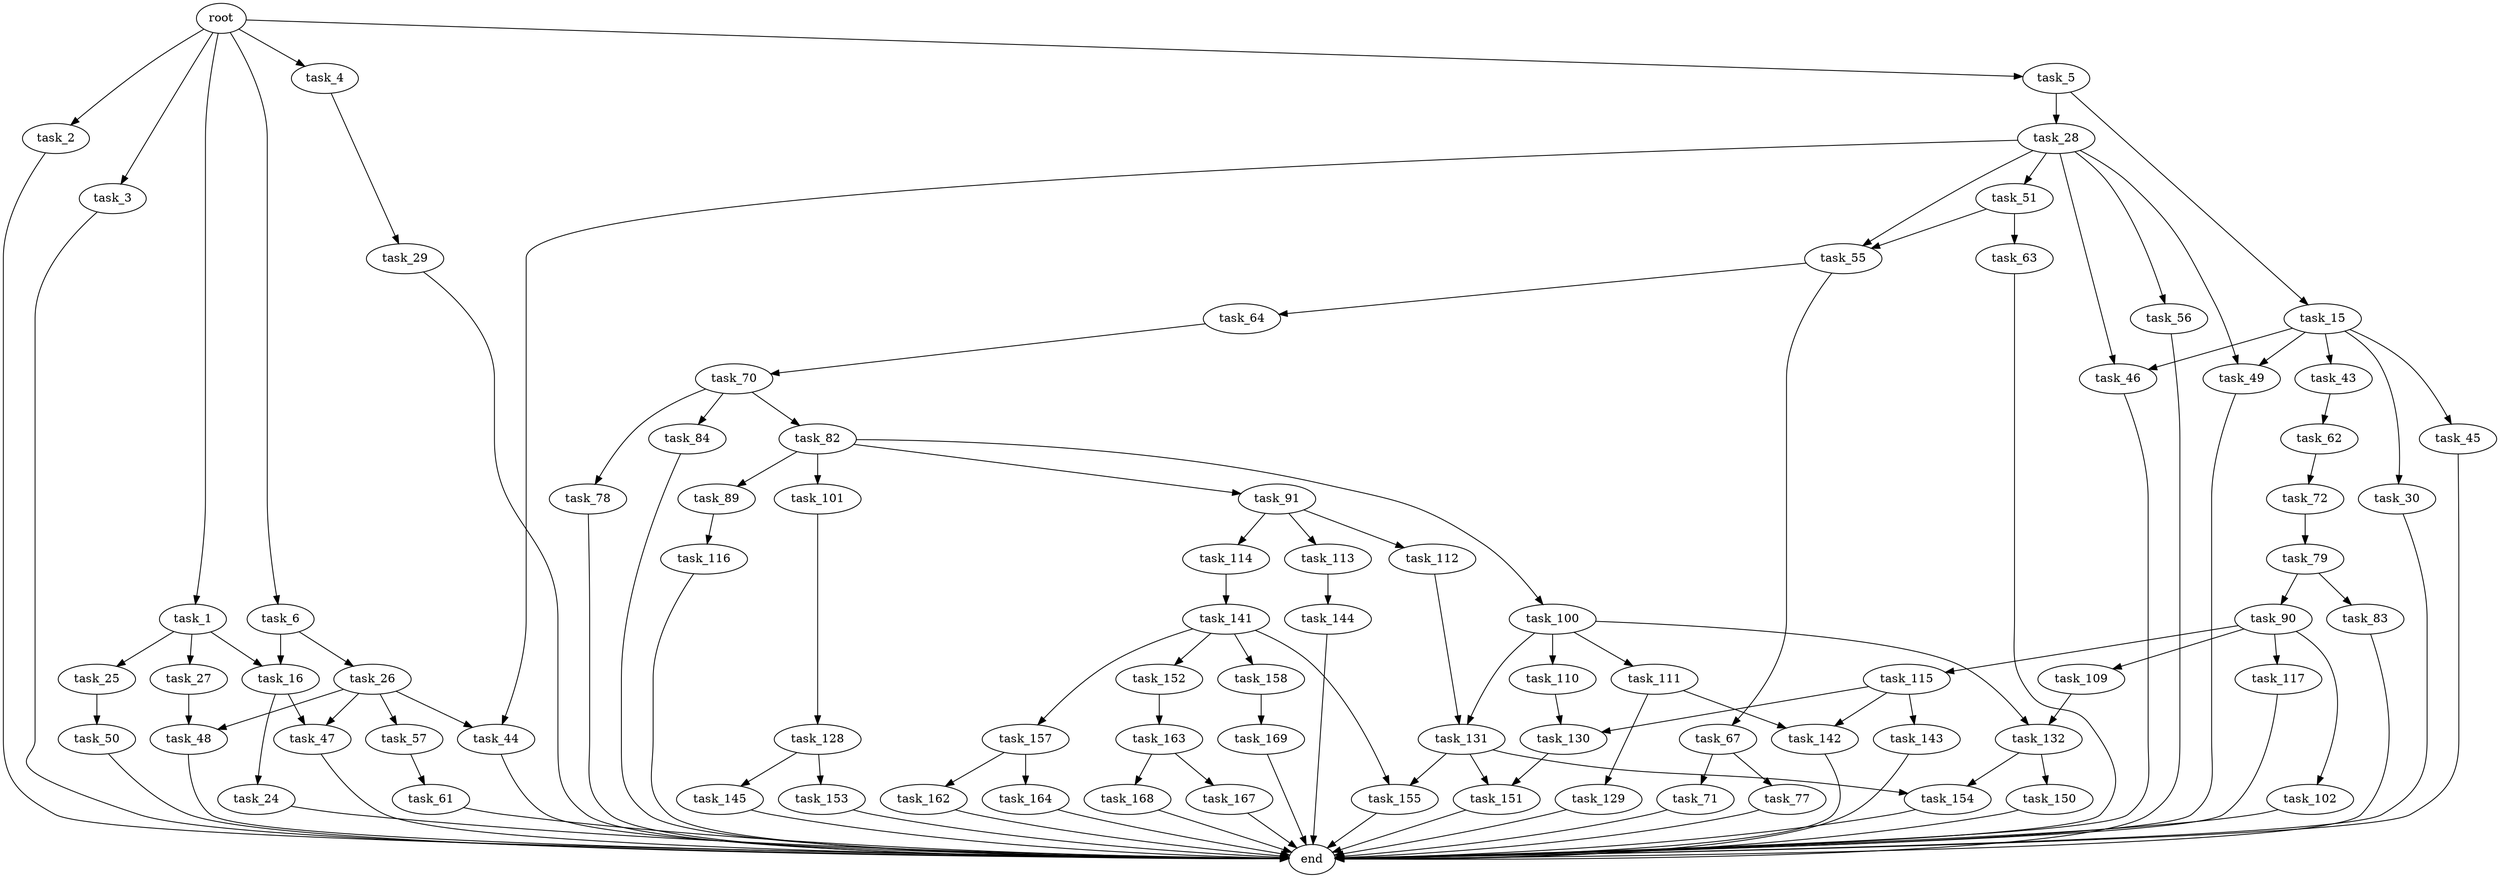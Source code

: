 digraph G {
  root [size="0.000000"];
  task_1 [size="231928233984.000000"];
  task_2 [size="26176320335.000000"];
  task_3 [size="1073741824000.000000"];
  task_4 [size="68719476736.000000"];
  task_5 [size="3822616475.000000"];
  task_6 [size="368293445632.000000"];
  task_15 [size="977420729956.000000"];
  task_16 [size="714018181.000000"];
  task_24 [size="1073741824000.000000"];
  task_25 [size="5976053280.000000"];
  task_26 [size="238249384132.000000"];
  task_27 [size="24075561431.000000"];
  task_28 [size="876381859784.000000"];
  task_29 [size="7232256633.000000"];
  task_30 [size="441857375542.000000"];
  task_43 [size="33757331918.000000"];
  task_44 [size="782757789696.000000"];
  task_45 [size="782757789696.000000"];
  task_46 [size="11423391839.000000"];
  task_47 [size="272808279073.000000"];
  task_48 [size="1044045307.000000"];
  task_49 [size="1756052688.000000"];
  task_50 [size="304406867488.000000"];
  task_51 [size="17929253536.000000"];
  task_55 [size="122772992105.000000"];
  task_56 [size="549755813888.000000"];
  task_57 [size="12955840602.000000"];
  task_61 [size="372710945460.000000"];
  task_62 [size="134217728000.000000"];
  task_63 [size="68719476736.000000"];
  task_64 [size="549755813888.000000"];
  task_67 [size="38659450329.000000"];
  task_70 [size="6917757022.000000"];
  task_71 [size="11804672921.000000"];
  task_72 [size="549755813888.000000"];
  task_77 [size="549755813888.000000"];
  task_78 [size="68719476736.000000"];
  task_79 [size="68719476736.000000"];
  task_82 [size="17787274755.000000"];
  task_83 [size="2396723069.000000"];
  task_84 [size="1073741824000.000000"];
  task_89 [size="368293445632.000000"];
  task_90 [size="13721349369.000000"];
  task_91 [size="134217728000.000000"];
  task_100 [size="3428028325.000000"];
  task_101 [size="19605145146.000000"];
  task_102 [size="231928233984.000000"];
  task_109 [size="2538391685.000000"];
  task_110 [size="294293355034.000000"];
  task_111 [size="134217728000.000000"];
  task_112 [size="16270840387.000000"];
  task_113 [size="1896493233.000000"];
  task_114 [size="28991029248.000000"];
  task_115 [size="368293445632.000000"];
  task_116 [size="11413166330.000000"];
  task_117 [size="423042294720.000000"];
  task_128 [size="7935248156.000000"];
  task_129 [size="368293445632.000000"];
  task_130 [size="67219428439.000000"];
  task_131 [size="482505055225.000000"];
  task_132 [size="9261004615.000000"];
  task_141 [size="122003012913.000000"];
  task_142 [size="9919784612.000000"];
  task_143 [size="1381434455.000000"];
  task_144 [size="68719476736.000000"];
  task_145 [size="549755813888.000000"];
  task_150 [size="231928233984.000000"];
  task_151 [size="1073741824000.000000"];
  task_152 [size="51672762985.000000"];
  task_153 [size="749395607.000000"];
  task_154 [size="2764326445.000000"];
  task_155 [size="8629006845.000000"];
  task_157 [size="4337953798.000000"];
  task_158 [size="842032079990.000000"];
  task_162 [size="56805227783.000000"];
  task_163 [size="368293445632.000000"];
  task_164 [size="43291796008.000000"];
  task_167 [size="651394981745.000000"];
  task_168 [size="20763426592.000000"];
  task_169 [size="12826879396.000000"];
  end [size="0.000000"];

  root -> task_1 [size="1.000000"];
  root -> task_2 [size="1.000000"];
  root -> task_3 [size="1.000000"];
  root -> task_4 [size="1.000000"];
  root -> task_5 [size="1.000000"];
  root -> task_6 [size="1.000000"];
  task_1 -> task_16 [size="301989888.000000"];
  task_1 -> task_25 [size="301989888.000000"];
  task_1 -> task_27 [size="301989888.000000"];
  task_2 -> end [size="1.000000"];
  task_3 -> end [size="1.000000"];
  task_4 -> task_29 [size="134217728.000000"];
  task_5 -> task_15 [size="75497472.000000"];
  task_5 -> task_28 [size="75497472.000000"];
  task_6 -> task_16 [size="411041792.000000"];
  task_6 -> task_26 [size="411041792.000000"];
  task_15 -> task_30 [size="679477248.000000"];
  task_15 -> task_43 [size="679477248.000000"];
  task_15 -> task_45 [size="679477248.000000"];
  task_15 -> task_46 [size="679477248.000000"];
  task_15 -> task_49 [size="679477248.000000"];
  task_16 -> task_24 [size="75497472.000000"];
  task_16 -> task_47 [size="75497472.000000"];
  task_24 -> end [size="1.000000"];
  task_25 -> task_50 [size="134217728.000000"];
  task_26 -> task_44 [size="679477248.000000"];
  task_26 -> task_47 [size="679477248.000000"];
  task_26 -> task_48 [size="679477248.000000"];
  task_26 -> task_57 [size="679477248.000000"];
  task_27 -> task_48 [size="33554432.000000"];
  task_28 -> task_44 [size="536870912.000000"];
  task_28 -> task_46 [size="536870912.000000"];
  task_28 -> task_49 [size="536870912.000000"];
  task_28 -> task_51 [size="536870912.000000"];
  task_28 -> task_55 [size="536870912.000000"];
  task_28 -> task_56 [size="536870912.000000"];
  task_29 -> end [size="1.000000"];
  task_30 -> end [size="1.000000"];
  task_43 -> task_62 [size="679477248.000000"];
  task_44 -> end [size="1.000000"];
  task_45 -> end [size="1.000000"];
  task_46 -> end [size="1.000000"];
  task_47 -> end [size="1.000000"];
  task_48 -> end [size="1.000000"];
  task_49 -> end [size="1.000000"];
  task_50 -> end [size="1.000000"];
  task_51 -> task_55 [size="411041792.000000"];
  task_51 -> task_63 [size="411041792.000000"];
  task_55 -> task_64 [size="134217728.000000"];
  task_55 -> task_67 [size="134217728.000000"];
  task_56 -> end [size="1.000000"];
  task_57 -> task_61 [size="209715200.000000"];
  task_61 -> end [size="1.000000"];
  task_62 -> task_72 [size="209715200.000000"];
  task_63 -> end [size="1.000000"];
  task_64 -> task_70 [size="536870912.000000"];
  task_67 -> task_71 [size="134217728.000000"];
  task_67 -> task_77 [size="134217728.000000"];
  task_70 -> task_78 [size="838860800.000000"];
  task_70 -> task_82 [size="838860800.000000"];
  task_70 -> task_84 [size="838860800.000000"];
  task_71 -> end [size="1.000000"];
  task_72 -> task_79 [size="536870912.000000"];
  task_77 -> end [size="1.000000"];
  task_78 -> end [size="1.000000"];
  task_79 -> task_83 [size="134217728.000000"];
  task_79 -> task_90 [size="134217728.000000"];
  task_82 -> task_89 [size="301989888.000000"];
  task_82 -> task_91 [size="301989888.000000"];
  task_82 -> task_100 [size="301989888.000000"];
  task_82 -> task_101 [size="301989888.000000"];
  task_83 -> end [size="1.000000"];
  task_84 -> end [size="1.000000"];
  task_89 -> task_116 [size="411041792.000000"];
  task_90 -> task_102 [size="536870912.000000"];
  task_90 -> task_109 [size="536870912.000000"];
  task_90 -> task_115 [size="536870912.000000"];
  task_90 -> task_117 [size="536870912.000000"];
  task_91 -> task_112 [size="209715200.000000"];
  task_91 -> task_113 [size="209715200.000000"];
  task_91 -> task_114 [size="209715200.000000"];
  task_100 -> task_110 [size="209715200.000000"];
  task_100 -> task_111 [size="209715200.000000"];
  task_100 -> task_131 [size="209715200.000000"];
  task_100 -> task_132 [size="209715200.000000"];
  task_101 -> task_128 [size="679477248.000000"];
  task_102 -> end [size="1.000000"];
  task_109 -> task_132 [size="209715200.000000"];
  task_110 -> task_130 [size="301989888.000000"];
  task_111 -> task_129 [size="209715200.000000"];
  task_111 -> task_142 [size="209715200.000000"];
  task_112 -> task_131 [size="33554432.000000"];
  task_113 -> task_144 [size="33554432.000000"];
  task_114 -> task_141 [size="75497472.000000"];
  task_115 -> task_130 [size="411041792.000000"];
  task_115 -> task_142 [size="411041792.000000"];
  task_115 -> task_143 [size="411041792.000000"];
  task_116 -> end [size="1.000000"];
  task_117 -> end [size="1.000000"];
  task_128 -> task_145 [size="134217728.000000"];
  task_128 -> task_153 [size="134217728.000000"];
  task_129 -> end [size="1.000000"];
  task_130 -> task_151 [size="134217728.000000"];
  task_131 -> task_151 [size="679477248.000000"];
  task_131 -> task_154 [size="679477248.000000"];
  task_131 -> task_155 [size="679477248.000000"];
  task_132 -> task_150 [size="536870912.000000"];
  task_132 -> task_154 [size="536870912.000000"];
  task_141 -> task_152 [size="209715200.000000"];
  task_141 -> task_155 [size="209715200.000000"];
  task_141 -> task_157 [size="209715200.000000"];
  task_141 -> task_158 [size="209715200.000000"];
  task_142 -> end [size="1.000000"];
  task_143 -> end [size="1.000000"];
  task_144 -> end [size="1.000000"];
  task_145 -> end [size="1.000000"];
  task_150 -> end [size="1.000000"];
  task_151 -> end [size="1.000000"];
  task_152 -> task_163 [size="75497472.000000"];
  task_153 -> end [size="1.000000"];
  task_154 -> end [size="1.000000"];
  task_155 -> end [size="1.000000"];
  task_157 -> task_162 [size="411041792.000000"];
  task_157 -> task_164 [size="411041792.000000"];
  task_158 -> task_169 [size="536870912.000000"];
  task_162 -> end [size="1.000000"];
  task_163 -> task_167 [size="411041792.000000"];
  task_163 -> task_168 [size="411041792.000000"];
  task_164 -> end [size="1.000000"];
  task_167 -> end [size="1.000000"];
  task_168 -> end [size="1.000000"];
  task_169 -> end [size="1.000000"];
}
